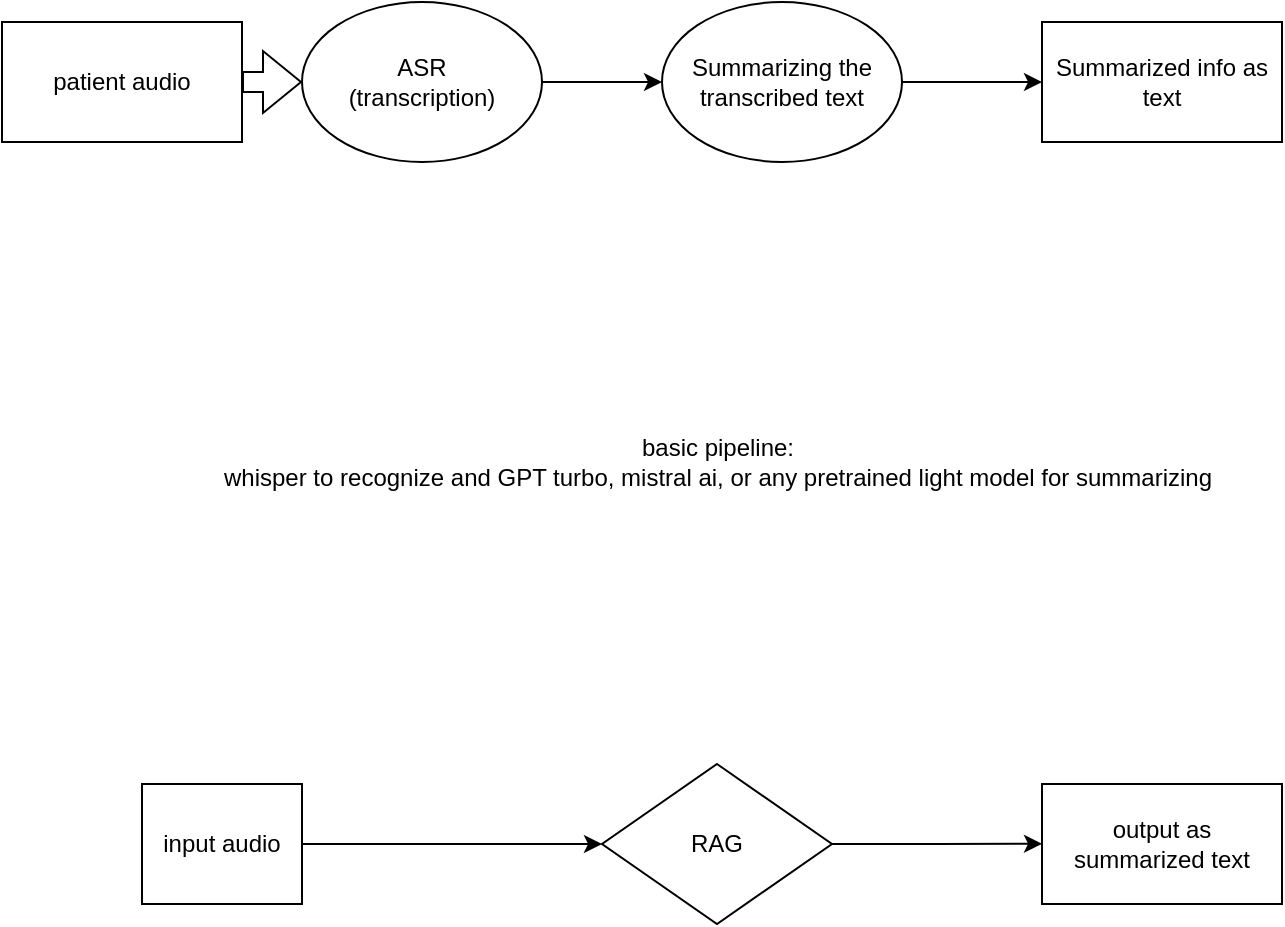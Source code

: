<mxfile version="27.2.0">
  <diagram name="Page-1" id="qR93W7Ke6WKhlsEb2gWP">
    <mxGraphModel dx="925" dy="546" grid="1" gridSize="10" guides="1" tooltips="1" connect="1" arrows="1" fold="1" page="1" pageScale="1" pageWidth="850" pageHeight="1100" math="0" shadow="0">
      <root>
        <mxCell id="0" />
        <mxCell id="1" parent="0" />
        <mxCell id="3h9noz4PVYsbVK-f-fdG-2" value="patient audio" style="rounded=0;whiteSpace=wrap;html=1;" vertex="1" parent="1">
          <mxGeometry x="50" y="170" width="120" height="60" as="geometry" />
        </mxCell>
        <mxCell id="3h9noz4PVYsbVK-f-fdG-3" value="" style="shape=flexArrow;endArrow=classic;html=1;rounded=0;exitX=1;exitY=0.5;exitDx=0;exitDy=0;" edge="1" parent="1" source="3h9noz4PVYsbVK-f-fdG-2" target="3h9noz4PVYsbVK-f-fdG-4">
          <mxGeometry width="50" height="50" relative="1" as="geometry">
            <mxPoint x="380" y="270" as="sourcePoint" />
            <mxPoint x="260" y="200" as="targetPoint" />
          </mxGeometry>
        </mxCell>
        <mxCell id="3h9noz4PVYsbVK-f-fdG-6" style="edgeStyle=orthogonalEdgeStyle;rounded=0;orthogonalLoop=1;jettySize=auto;html=1;exitX=1;exitY=0.5;exitDx=0;exitDy=0;" edge="1" parent="1" source="3h9noz4PVYsbVK-f-fdG-4" target="3h9noz4PVYsbVK-f-fdG-7">
          <mxGeometry relative="1" as="geometry">
            <mxPoint x="360" y="200" as="targetPoint" />
          </mxGeometry>
        </mxCell>
        <mxCell id="3h9noz4PVYsbVK-f-fdG-4" value="ASR&lt;br&gt;(transcription)" style="ellipse;whiteSpace=wrap;html=1;" vertex="1" parent="1">
          <mxGeometry x="200" y="160" width="120" height="80" as="geometry" />
        </mxCell>
        <mxCell id="3h9noz4PVYsbVK-f-fdG-8" style="edgeStyle=orthogonalEdgeStyle;rounded=0;orthogonalLoop=1;jettySize=auto;html=1;" edge="1" parent="1" source="3h9noz4PVYsbVK-f-fdG-7" target="3h9noz4PVYsbVK-f-fdG-9">
          <mxGeometry relative="1" as="geometry">
            <mxPoint x="540" y="200" as="targetPoint" />
          </mxGeometry>
        </mxCell>
        <mxCell id="3h9noz4PVYsbVK-f-fdG-7" value="Summarizing the transcribed text" style="ellipse;whiteSpace=wrap;html=1;" vertex="1" parent="1">
          <mxGeometry x="380" y="160" width="120" height="80" as="geometry" />
        </mxCell>
        <mxCell id="3h9noz4PVYsbVK-f-fdG-9" value="Summarized info as text" style="rounded=0;whiteSpace=wrap;html=1;" vertex="1" parent="1">
          <mxGeometry x="570" y="170" width="120" height="60" as="geometry" />
        </mxCell>
        <mxCell id="3h9noz4PVYsbVK-f-fdG-14" style="edgeStyle=orthogonalEdgeStyle;rounded=0;orthogonalLoop=1;jettySize=auto;html=1;exitX=1;exitY=0.5;exitDx=0;exitDy=0;" edge="1" parent="1" source="3h9noz4PVYsbVK-f-fdG-10">
          <mxGeometry relative="1" as="geometry">
            <mxPoint x="570" y="580.882" as="targetPoint" />
          </mxGeometry>
        </mxCell>
        <mxCell id="3h9noz4PVYsbVK-f-fdG-10" value="RAG" style="rhombus;whiteSpace=wrap;html=1;" vertex="1" parent="1">
          <mxGeometry x="350" y="541" width="115" height="80" as="geometry" />
        </mxCell>
        <mxCell id="3h9noz4PVYsbVK-f-fdG-13" style="edgeStyle=orthogonalEdgeStyle;rounded=0;orthogonalLoop=1;jettySize=auto;html=1;entryX=0;entryY=0.5;entryDx=0;entryDy=0;" edge="1" parent="1" source="3h9noz4PVYsbVK-f-fdG-12" target="3h9noz4PVYsbVK-f-fdG-10">
          <mxGeometry relative="1" as="geometry" />
        </mxCell>
        <mxCell id="3h9noz4PVYsbVK-f-fdG-12" value="input audio" style="rounded=0;whiteSpace=wrap;html=1;" vertex="1" parent="1">
          <mxGeometry x="120" y="551" width="80" height="60" as="geometry" />
        </mxCell>
        <mxCell id="3h9noz4PVYsbVK-f-fdG-16" value="output as summarized text" style="rounded=0;whiteSpace=wrap;html=1;" vertex="1" parent="1">
          <mxGeometry x="570" y="551" width="120" height="60" as="geometry" />
        </mxCell>
        <mxCell id="3h9noz4PVYsbVK-f-fdG-19" value="basic pipeline:&lt;br&gt;whisper to recognize and GPT turbo, mistral ai, or any pretrained light model for summarizing" style="text;html=1;align=center;verticalAlign=middle;whiteSpace=wrap;rounded=0;" vertex="1" parent="1">
          <mxGeometry x="152.5" y="320" width="510" height="140" as="geometry" />
        </mxCell>
      </root>
    </mxGraphModel>
  </diagram>
</mxfile>
